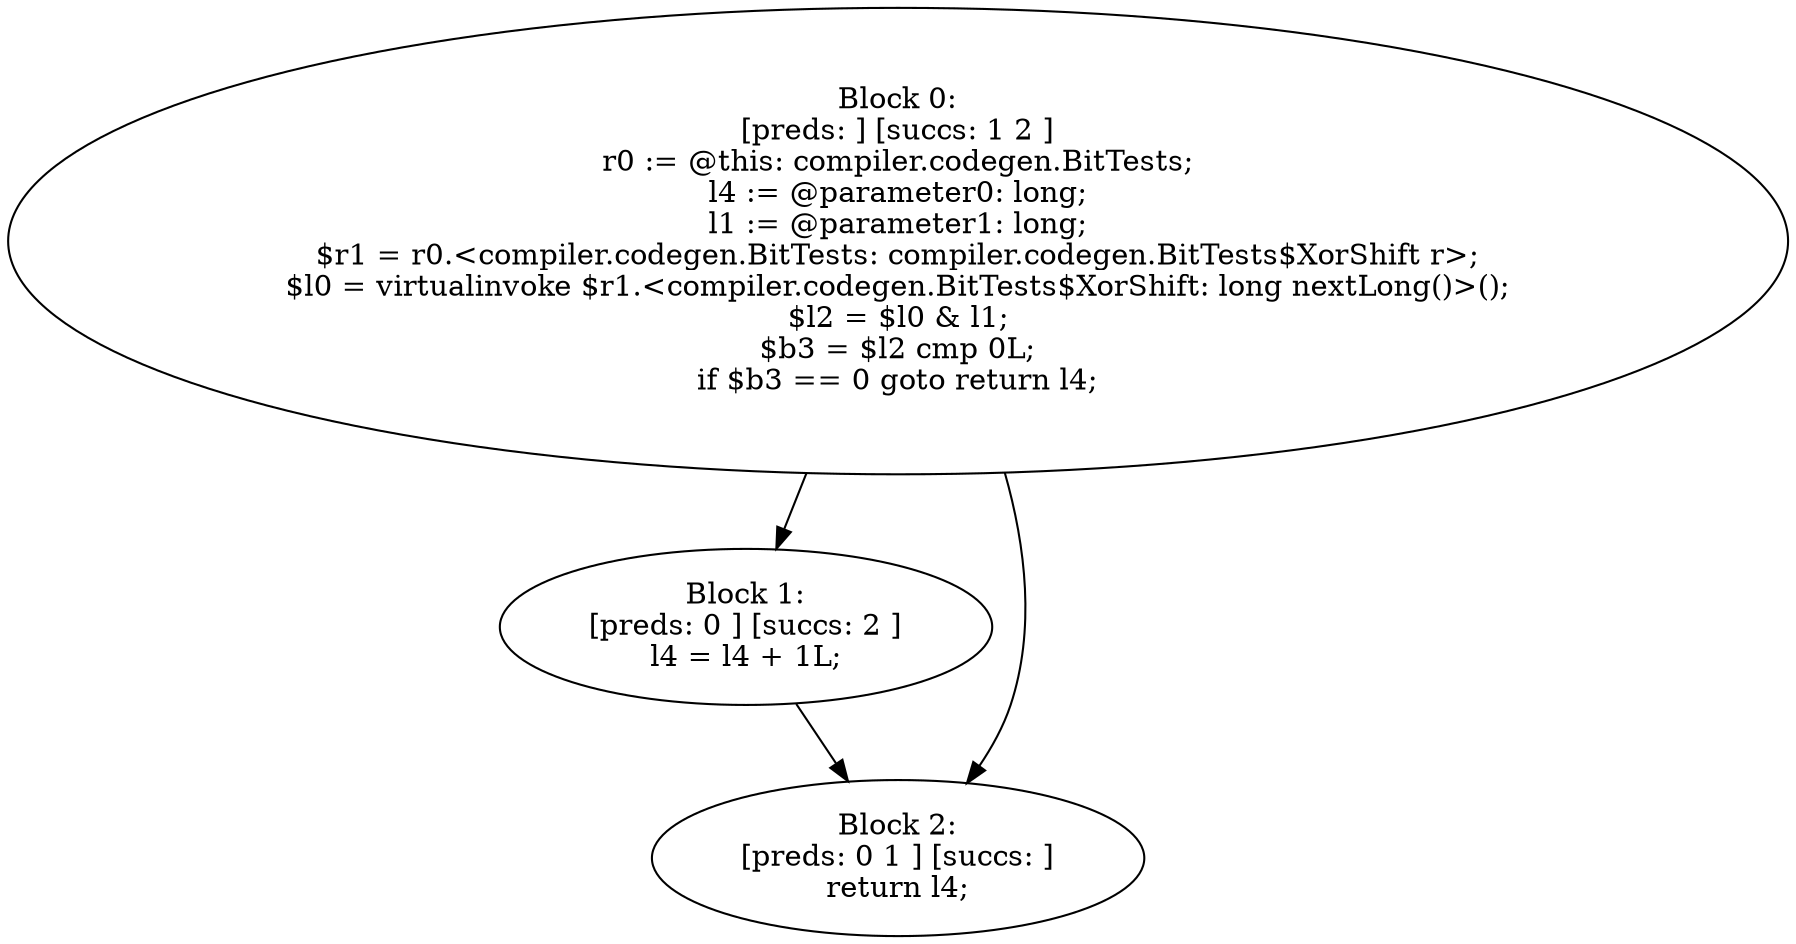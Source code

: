 digraph "unitGraph" {
    "Block 0:
[preds: ] [succs: 1 2 ]
r0 := @this: compiler.codegen.BitTests;
l4 := @parameter0: long;
l1 := @parameter1: long;
$r1 = r0.<compiler.codegen.BitTests: compiler.codegen.BitTests$XorShift r>;
$l0 = virtualinvoke $r1.<compiler.codegen.BitTests$XorShift: long nextLong()>();
$l2 = $l0 & l1;
$b3 = $l2 cmp 0L;
if $b3 == 0 goto return l4;
"
    "Block 1:
[preds: 0 ] [succs: 2 ]
l4 = l4 + 1L;
"
    "Block 2:
[preds: 0 1 ] [succs: ]
return l4;
"
    "Block 0:
[preds: ] [succs: 1 2 ]
r0 := @this: compiler.codegen.BitTests;
l4 := @parameter0: long;
l1 := @parameter1: long;
$r1 = r0.<compiler.codegen.BitTests: compiler.codegen.BitTests$XorShift r>;
$l0 = virtualinvoke $r1.<compiler.codegen.BitTests$XorShift: long nextLong()>();
$l2 = $l0 & l1;
$b3 = $l2 cmp 0L;
if $b3 == 0 goto return l4;
"->"Block 1:
[preds: 0 ] [succs: 2 ]
l4 = l4 + 1L;
";
    "Block 0:
[preds: ] [succs: 1 2 ]
r0 := @this: compiler.codegen.BitTests;
l4 := @parameter0: long;
l1 := @parameter1: long;
$r1 = r0.<compiler.codegen.BitTests: compiler.codegen.BitTests$XorShift r>;
$l0 = virtualinvoke $r1.<compiler.codegen.BitTests$XorShift: long nextLong()>();
$l2 = $l0 & l1;
$b3 = $l2 cmp 0L;
if $b3 == 0 goto return l4;
"->"Block 2:
[preds: 0 1 ] [succs: ]
return l4;
";
    "Block 1:
[preds: 0 ] [succs: 2 ]
l4 = l4 + 1L;
"->"Block 2:
[preds: 0 1 ] [succs: ]
return l4;
";
}
